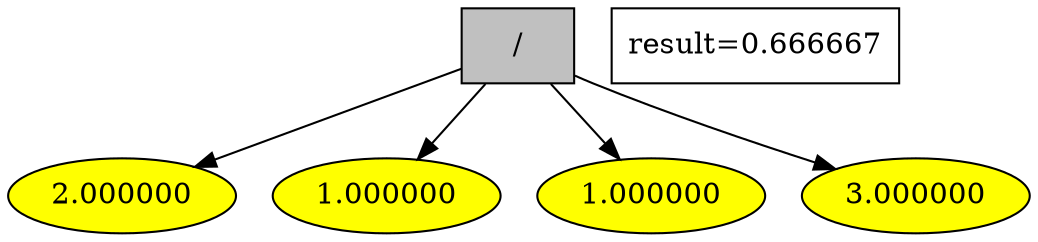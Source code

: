 digraph G {
1 [style = filled, label="/", shape = box, fillcolor="grey"];
1->0;
0 [style = filled, label="2.000000", fillcolor="yellow"];
1->2;
2 [style = filled, label="1.000000", fillcolor="yellow"];
1->3;
3 [style = filled, label="1.000000", fillcolor="yellow"];
1->4;
4 [style = filled, label="3.000000", fillcolor="yellow"];
"result=0.666667" [shape=box];
}
